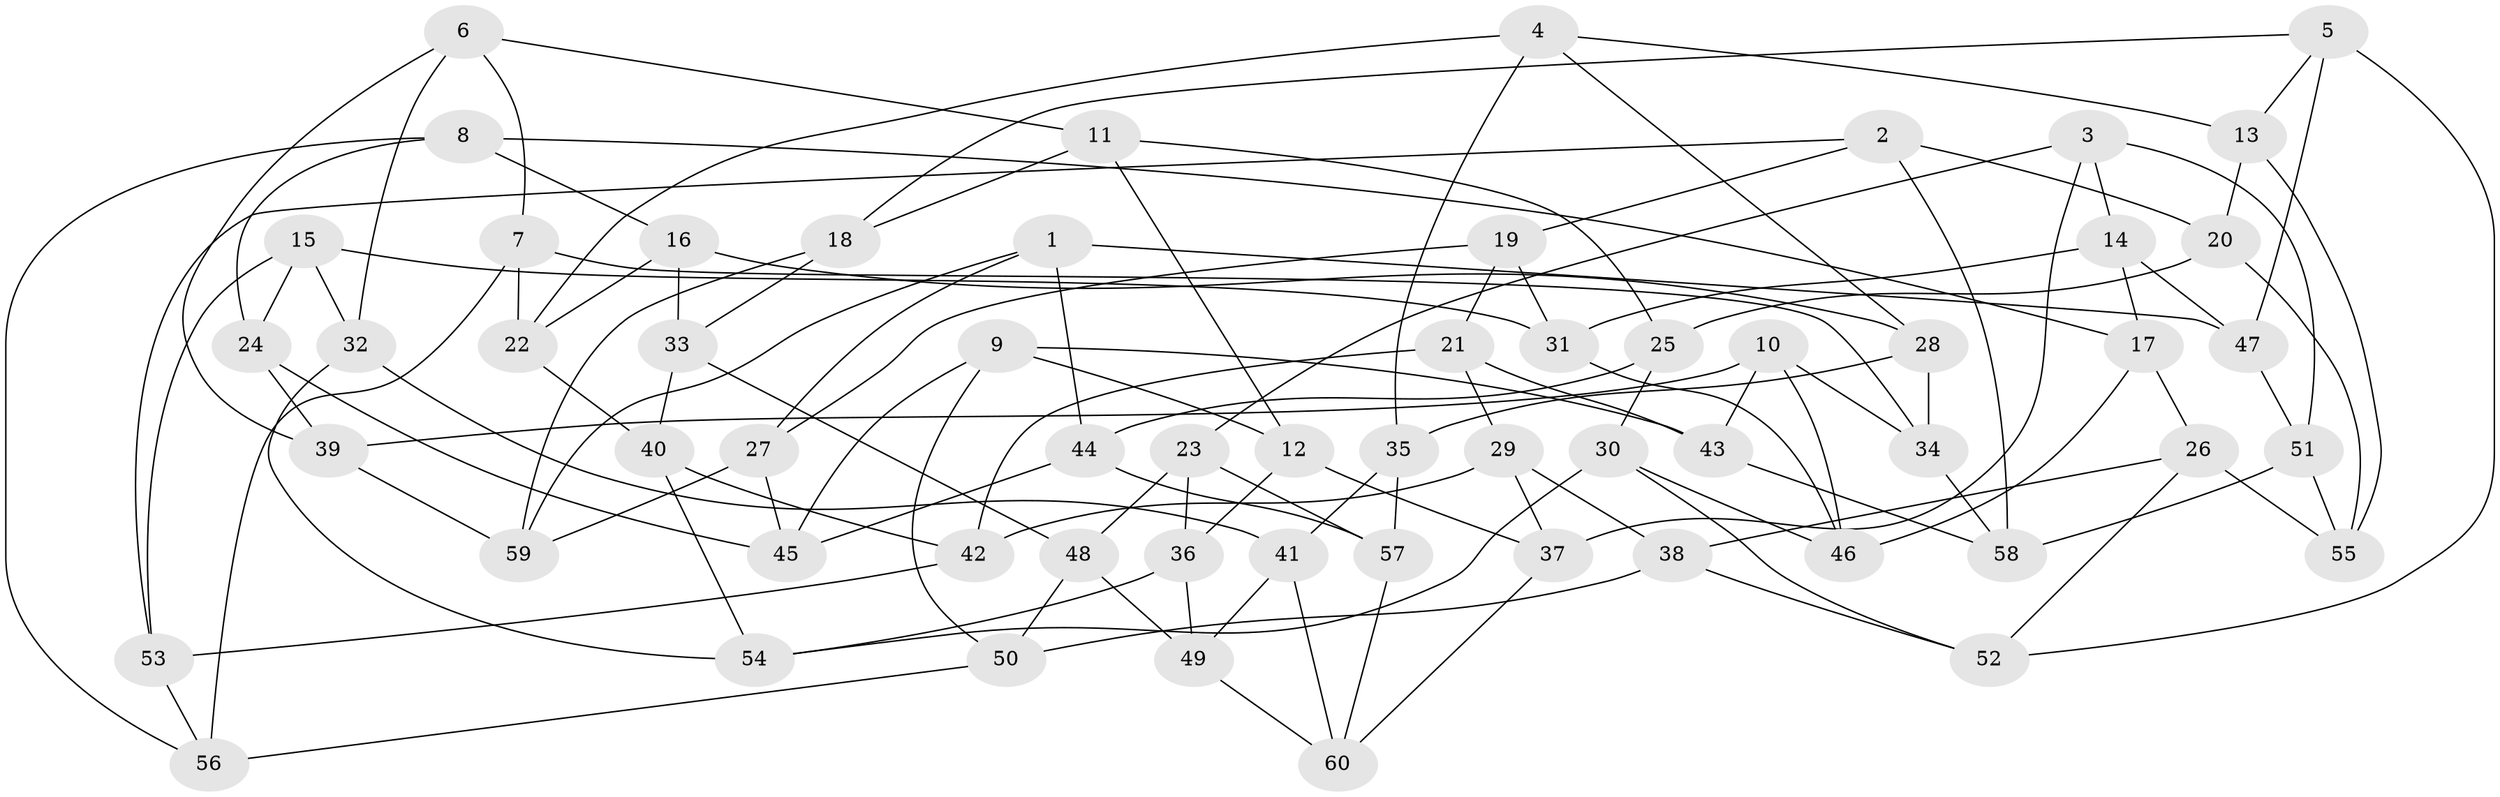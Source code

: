 // coarse degree distribution, {5: 0.22857142857142856, 4: 0.2857142857142857, 6: 0.4857142857142857}
// Generated by graph-tools (version 1.1) at 2025/42/03/06/25 10:42:21]
// undirected, 60 vertices, 120 edges
graph export_dot {
graph [start="1"]
  node [color=gray90,style=filled];
  1;
  2;
  3;
  4;
  5;
  6;
  7;
  8;
  9;
  10;
  11;
  12;
  13;
  14;
  15;
  16;
  17;
  18;
  19;
  20;
  21;
  22;
  23;
  24;
  25;
  26;
  27;
  28;
  29;
  30;
  31;
  32;
  33;
  34;
  35;
  36;
  37;
  38;
  39;
  40;
  41;
  42;
  43;
  44;
  45;
  46;
  47;
  48;
  49;
  50;
  51;
  52;
  53;
  54;
  55;
  56;
  57;
  58;
  59;
  60;
  1 -- 27;
  1 -- 59;
  1 -- 44;
  1 -- 47;
  2 -- 53;
  2 -- 19;
  2 -- 58;
  2 -- 20;
  3 -- 37;
  3 -- 23;
  3 -- 14;
  3 -- 51;
  4 -- 28;
  4 -- 22;
  4 -- 35;
  4 -- 13;
  5 -- 18;
  5 -- 13;
  5 -- 52;
  5 -- 47;
  6 -- 39;
  6 -- 7;
  6 -- 32;
  6 -- 11;
  7 -- 56;
  7 -- 34;
  7 -- 22;
  8 -- 16;
  8 -- 24;
  8 -- 56;
  8 -- 17;
  9 -- 43;
  9 -- 45;
  9 -- 12;
  9 -- 50;
  10 -- 39;
  10 -- 34;
  10 -- 43;
  10 -- 46;
  11 -- 12;
  11 -- 25;
  11 -- 18;
  12 -- 37;
  12 -- 36;
  13 -- 55;
  13 -- 20;
  14 -- 31;
  14 -- 17;
  14 -- 47;
  15 -- 24;
  15 -- 53;
  15 -- 32;
  15 -- 31;
  16 -- 28;
  16 -- 22;
  16 -- 33;
  17 -- 46;
  17 -- 26;
  18 -- 59;
  18 -- 33;
  19 -- 21;
  19 -- 27;
  19 -- 31;
  20 -- 55;
  20 -- 25;
  21 -- 42;
  21 -- 29;
  21 -- 43;
  22 -- 40;
  23 -- 36;
  23 -- 48;
  23 -- 57;
  24 -- 45;
  24 -- 39;
  25 -- 44;
  25 -- 30;
  26 -- 55;
  26 -- 52;
  26 -- 38;
  27 -- 59;
  27 -- 45;
  28 -- 34;
  28 -- 35;
  29 -- 42;
  29 -- 38;
  29 -- 37;
  30 -- 46;
  30 -- 52;
  30 -- 54;
  31 -- 46;
  32 -- 54;
  32 -- 41;
  33 -- 48;
  33 -- 40;
  34 -- 58;
  35 -- 57;
  35 -- 41;
  36 -- 49;
  36 -- 54;
  37 -- 60;
  38 -- 50;
  38 -- 52;
  39 -- 59;
  40 -- 42;
  40 -- 54;
  41 -- 49;
  41 -- 60;
  42 -- 53;
  43 -- 58;
  44 -- 45;
  44 -- 57;
  47 -- 51;
  48 -- 50;
  48 -- 49;
  49 -- 60;
  50 -- 56;
  51 -- 58;
  51 -- 55;
  53 -- 56;
  57 -- 60;
}
